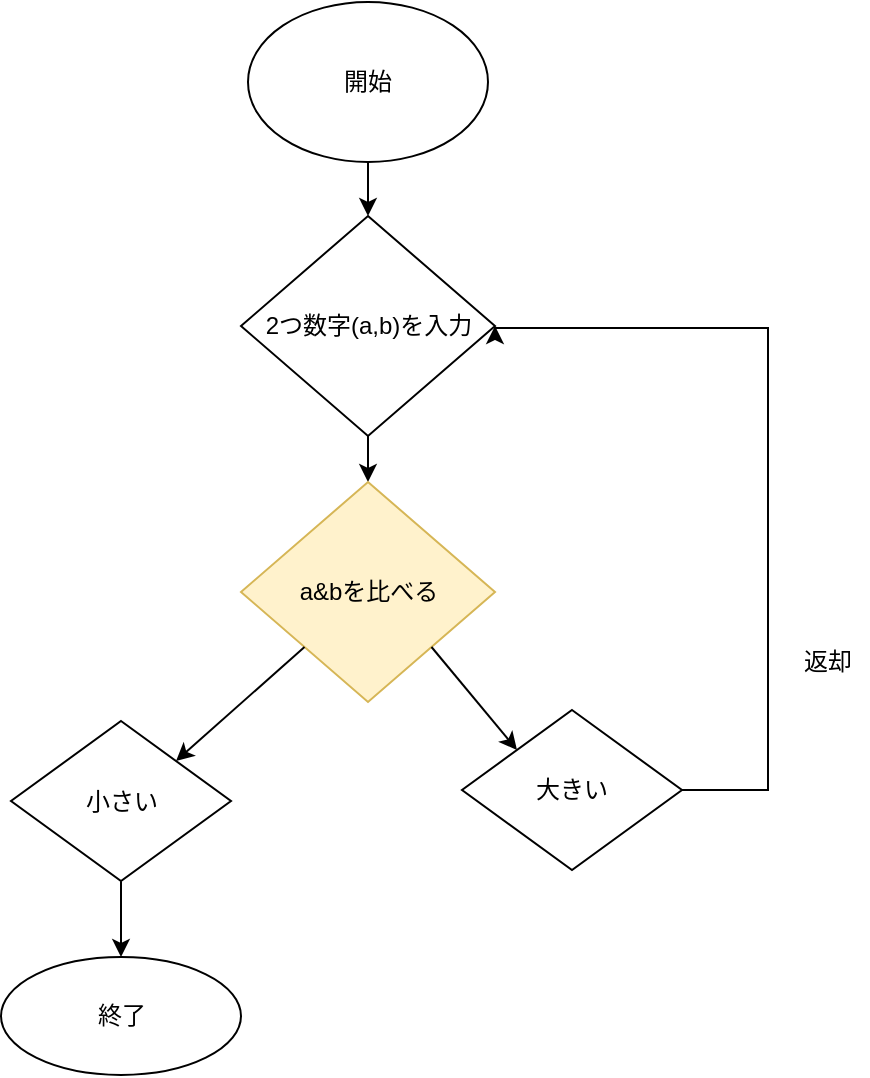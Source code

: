<mxfile version="11.3.0" type="github" pages="1"><diagram id="uKonFKe3oL0xxxHAgDh9" name="Page-1"><mxGraphModel dx="1009" dy="551" grid="1" gridSize="10" guides="1" tooltips="1" connect="1" arrows="1" fold="1" page="1" pageScale="1" pageWidth="827" pageHeight="1169" math="0" shadow="0"><root><mxCell id="0"/><mxCell id="1" parent="0"/><mxCell id="Y1KuCvGGB5G07oYM28bc-2" value="開始" style="ellipse;whiteSpace=wrap;html=1;" vertex="1" parent="1"><mxGeometry x="320" y="50" width="120" height="80" as="geometry"/></mxCell><mxCell id="Y1KuCvGGB5G07oYM28bc-8" value="" style="edgeStyle=orthogonalEdgeStyle;rounded=0;orthogonalLoop=1;jettySize=auto;html=1;" edge="1" parent="1" source="Y1KuCvGGB5G07oYM28bc-6" target="Y1KuCvGGB5G07oYM28bc-7"><mxGeometry relative="1" as="geometry"/></mxCell><mxCell id="Y1KuCvGGB5G07oYM28bc-7" value="a&amp;amp;bを比べる" style="rhombus;whiteSpace=wrap;html=1;fillColor=#fff2cc;strokeColor=#d6b656;" vertex="1" parent="1"><mxGeometry x="316.5" y="290" width="127" height="110" as="geometry"/></mxCell><mxCell id="Y1KuCvGGB5G07oYM28bc-15" value="" style="edgeStyle=orthogonalEdgeStyle;rounded=0;orthogonalLoop=1;jettySize=auto;html=1;entryX=1;entryY=0.5;entryDx=0;entryDy=0;exitX=1;exitY=0.5;exitDx=0;exitDy=0;" edge="1" parent="1" source="Y1KuCvGGB5G07oYM28bc-27" target="Y1KuCvGGB5G07oYM28bc-6"><mxGeometry relative="1" as="geometry"><mxPoint x="630" y="470" as="sourcePoint"/><mxPoint x="511" y="190" as="targetPoint"/><Array as="points"><mxPoint x="580" y="444"/><mxPoint x="580" y="213"/></Array></mxGeometry></mxCell><mxCell id="Y1KuCvGGB5G07oYM28bc-18" value="" style="edgeStyle=orthogonalEdgeStyle;rounded=0;orthogonalLoop=1;jettySize=auto;html=1;entryX=0.5;entryY=0;entryDx=0;entryDy=0;" edge="1" parent="1" target="Y1KuCvGGB5G07oYM28bc-20"><mxGeometry relative="1" as="geometry"><mxPoint x="256.5" y="489.567" as="sourcePoint"/><mxPoint x="364.5" y="517.394" as="targetPoint"/></mxGeometry></mxCell><mxCell id="Y1KuCvGGB5G07oYM28bc-6" value="2つ数字(a,b)を入力" style="rhombus;whiteSpace=wrap;html=1;" vertex="1" parent="1"><mxGeometry x="316.5" y="157" width="127" height="110" as="geometry"/></mxCell><mxCell id="Y1KuCvGGB5G07oYM28bc-9" value="" style="edgeStyle=orthogonalEdgeStyle;rounded=0;orthogonalLoop=1;jettySize=auto;html=1;" edge="1" parent="1" source="Y1KuCvGGB5G07oYM28bc-2" target="Y1KuCvGGB5G07oYM28bc-6"><mxGeometry relative="1" as="geometry"><mxPoint x="352" y="100" as="sourcePoint"/><mxPoint x="352" y="180" as="targetPoint"/></mxGeometry></mxCell><mxCell id="Y1KuCvGGB5G07oYM28bc-16" value="返却" style="text;html=1;strokeColor=none;fillColor=none;align=center;verticalAlign=middle;whiteSpace=wrap;rounded=0;" vertex="1" parent="1"><mxGeometry x="590" y="370" width="40" height="20" as="geometry"/></mxCell><mxCell id="Y1KuCvGGB5G07oYM28bc-20" value="終了" style="ellipse;whiteSpace=wrap;html=1;" vertex="1" parent="1"><mxGeometry x="196.5" y="527.5" width="120" height="59" as="geometry"/></mxCell><mxCell id="Y1KuCvGGB5G07oYM28bc-24" value="小さい" style="rhombus;whiteSpace=wrap;html=1;" vertex="1" parent="1"><mxGeometry x="201.5" y="409.5" width="110" height="80" as="geometry"/></mxCell><mxCell id="Y1KuCvGGB5G07oYM28bc-26" value="" style="endArrow=classic;html=1;entryX=1;entryY=0;entryDx=0;entryDy=0;exitX=0;exitY=1;exitDx=0;exitDy=0;" edge="1" parent="1" source="Y1KuCvGGB5G07oYM28bc-7" target="Y1KuCvGGB5G07oYM28bc-24"><mxGeometry width="50" height="50" relative="1" as="geometry"><mxPoint x="349" y="377" as="sourcePoint"/><mxPoint x="300" y="440" as="targetPoint"/></mxGeometry></mxCell><mxCell id="Y1KuCvGGB5G07oYM28bc-27" value="大きい" style="rhombus;whiteSpace=wrap;html=1;" vertex="1" parent="1"><mxGeometry x="427" y="404" width="110" height="80" as="geometry"/></mxCell><mxCell id="Y1KuCvGGB5G07oYM28bc-28" value="" style="endArrow=classic;html=1;exitX=1;exitY=1;exitDx=0;exitDy=0;entryX=0;entryY=0;entryDx=0;entryDy=0;" edge="1" parent="1" target="Y1KuCvGGB5G07oYM28bc-27" source="Y1KuCvGGB5G07oYM28bc-7"><mxGeometry width="50" height="50" relative="1" as="geometry"><mxPoint x="573.75" y="404" as="sourcePoint"/><mxPoint x="524.5" y="467.5" as="targetPoint"/></mxGeometry></mxCell></root></mxGraphModel></diagram></mxfile>
